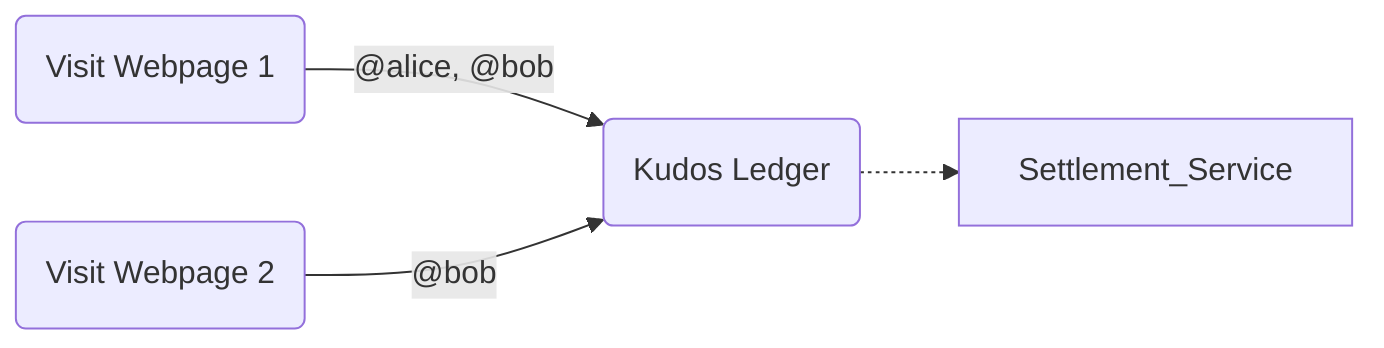 graph LR
  LEDGER("Kudos Ledger")
  Content1("Visit Webpage 1")  -- "@alice, @bob"--> LEDGER
  Content2("Visit Webpage 2")  -- "@bob" --> LEDGER
  LEDGER  .-> Settlement_Service